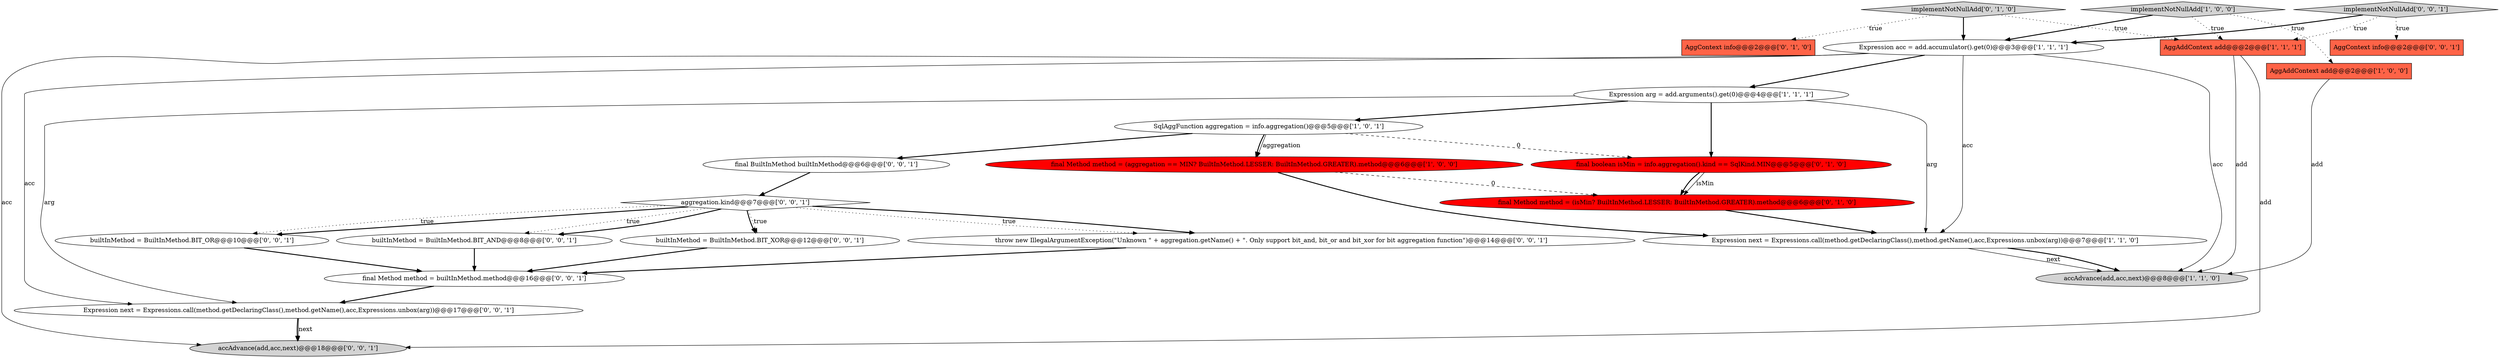 digraph {
10 [style = filled, label = "implementNotNullAdd['0', '1', '0']", fillcolor = lightgray, shape = diamond image = "AAA0AAABBB2BBB"];
19 [style = filled, label = "Expression next = Expressions.call(method.getDeclaringClass(),method.getName(),acc,Expressions.unbox(arg))@@@17@@@['0', '0', '1']", fillcolor = white, shape = ellipse image = "AAA0AAABBB3BBB"];
20 [style = filled, label = "builtInMethod = BuiltInMethod.BIT_OR@@@10@@@['0', '0', '1']", fillcolor = white, shape = ellipse image = "AAA0AAABBB3BBB"];
9 [style = filled, label = "AggContext info@@@2@@@['0', '1', '0']", fillcolor = tomato, shape = box image = "AAA0AAABBB2BBB"];
13 [style = filled, label = "final Method method = builtInMethod.method@@@16@@@['0', '0', '1']", fillcolor = white, shape = ellipse image = "AAA0AAABBB3BBB"];
7 [style = filled, label = "Expression acc = add.accumulator().get(0)@@@3@@@['1', '1', '1']", fillcolor = white, shape = ellipse image = "AAA0AAABBB1BBB"];
22 [style = filled, label = "final BuiltInMethod builtInMethod@@@6@@@['0', '0', '1']", fillcolor = white, shape = ellipse image = "AAA0AAABBB3BBB"];
17 [style = filled, label = "accAdvance(add,acc,next)@@@18@@@['0', '0', '1']", fillcolor = lightgray, shape = ellipse image = "AAA0AAABBB3BBB"];
2 [style = filled, label = "Expression next = Expressions.call(method.getDeclaringClass(),method.getName(),acc,Expressions.unbox(arg))@@@7@@@['1', '1', '0']", fillcolor = white, shape = ellipse image = "AAA0AAABBB1BBB"];
14 [style = filled, label = "AggContext info@@@2@@@['0', '0', '1']", fillcolor = tomato, shape = box image = "AAA0AAABBB3BBB"];
1 [style = filled, label = "implementNotNullAdd['1', '0', '0']", fillcolor = lightgray, shape = diamond image = "AAA0AAABBB1BBB"];
18 [style = filled, label = "builtInMethod = BuiltInMethod.BIT_XOR@@@12@@@['0', '0', '1']", fillcolor = white, shape = ellipse image = "AAA0AAABBB3BBB"];
16 [style = filled, label = "builtInMethod = BuiltInMethod.BIT_AND@@@8@@@['0', '0', '1']", fillcolor = white, shape = ellipse image = "AAA0AAABBB3BBB"];
8 [style = filled, label = "Expression arg = add.arguments().get(0)@@@4@@@['1', '1', '1']", fillcolor = white, shape = ellipse image = "AAA0AAABBB1BBB"];
21 [style = filled, label = "implementNotNullAdd['0', '0', '1']", fillcolor = lightgray, shape = diamond image = "AAA0AAABBB3BBB"];
12 [style = filled, label = "final Method method = (isMin? BuiltInMethod.LESSER: BuiltInMethod.GREATER).method@@@6@@@['0', '1', '0']", fillcolor = red, shape = ellipse image = "AAA1AAABBB2BBB"];
3 [style = filled, label = "accAdvance(add,acc,next)@@@8@@@['1', '1', '0']", fillcolor = lightgray, shape = ellipse image = "AAA0AAABBB1BBB"];
0 [style = filled, label = "SqlAggFunction aggregation = info.aggregation()@@@5@@@['1', '0', '1']", fillcolor = white, shape = ellipse image = "AAA0AAABBB1BBB"];
11 [style = filled, label = "final boolean isMin = info.aggregation().kind == SqlKind.MIN@@@5@@@['0', '1', '0']", fillcolor = red, shape = ellipse image = "AAA1AAABBB2BBB"];
5 [style = filled, label = "AggAddContext add@@@2@@@['1', '1', '1']", fillcolor = tomato, shape = box image = "AAA0AAABBB1BBB"];
15 [style = filled, label = "throw new IllegalArgumentException(\"Unknown \" + aggregation.getName() + \". Only support bit_and, bit_or and bit_xor for bit aggregation function\")@@@14@@@['0', '0', '1']", fillcolor = white, shape = ellipse image = "AAA0AAABBB3BBB"];
4 [style = filled, label = "AggAddContext add@@@2@@@['1', '0', '0']", fillcolor = tomato, shape = box image = "AAA0AAABBB1BBB"];
6 [style = filled, label = "final Method method = (aggregation == MIN? BuiltInMethod.LESSER: BuiltInMethod.GREATER).method@@@6@@@['1', '0', '0']", fillcolor = red, shape = ellipse image = "AAA1AAABBB1BBB"];
23 [style = filled, label = "aggregation.kind@@@7@@@['0', '0', '1']", fillcolor = white, shape = diamond image = "AAA0AAABBB3BBB"];
23->16 [style = dotted, label="true"];
7->17 [style = solid, label="acc"];
11->12 [style = solid, label="isMin"];
23->16 [style = bold, label=""];
23->20 [style = bold, label=""];
16->13 [style = bold, label=""];
20->13 [style = bold, label=""];
15->13 [style = bold, label=""];
0->6 [style = bold, label=""];
2->3 [style = solid, label="next"];
2->3 [style = bold, label=""];
23->15 [style = bold, label=""];
11->12 [style = bold, label=""];
0->11 [style = dashed, label="0"];
1->4 [style = dotted, label="true"];
19->17 [style = bold, label=""];
7->8 [style = bold, label=""];
10->9 [style = dotted, label="true"];
10->5 [style = dotted, label="true"];
1->7 [style = bold, label=""];
10->7 [style = bold, label=""];
22->23 [style = bold, label=""];
6->2 [style = bold, label=""];
6->12 [style = dashed, label="0"];
8->0 [style = bold, label=""];
7->19 [style = solid, label="acc"];
12->2 [style = bold, label=""];
13->19 [style = bold, label=""];
23->20 [style = dotted, label="true"];
8->19 [style = solid, label="arg"];
23->18 [style = dotted, label="true"];
8->2 [style = solid, label="arg"];
7->3 [style = solid, label="acc"];
5->3 [style = solid, label="add"];
0->22 [style = bold, label=""];
4->3 [style = solid, label="add"];
7->2 [style = solid, label="acc"];
18->13 [style = bold, label=""];
21->14 [style = dotted, label="true"];
5->17 [style = solid, label="add"];
21->7 [style = bold, label=""];
23->15 [style = dotted, label="true"];
0->6 [style = solid, label="aggregation"];
8->11 [style = bold, label=""];
19->17 [style = solid, label="next"];
23->18 [style = bold, label=""];
1->5 [style = dotted, label="true"];
21->5 [style = dotted, label="true"];
}
